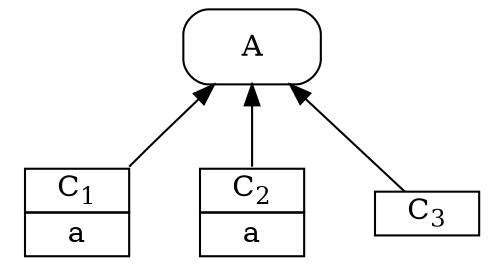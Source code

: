 digraph G {
	node [shape="Mrecord"];
	{rank=source;A_1 [ label = <<table border="0" cellspacing="0">
                    <tr><td width="50"  port="port1" border="0">A</td></tr>
                </table>>];}
	node [shape=none]; 
	{rank=same; 
		C_1 [label = <<table border="0" cellspacing="0">
                    <tr><td width="50"  port="port1" border="1">C<SUB>1</SUB></td></tr>
                    <tr><td width="50" border="1">a</td></tr>
                </table>>]; 
		C_2 [label = <<table border="0" cellspacing="0">
                    <tr><td width="50"  port="port1" border="1">C<SUB>2</SUB></td></tr>
                    <tr><td width="50" border="1">a</td></tr>
                </table>>];}
	{C_3 [label = <<table border="0" cellspacing="0">
                    <tr><td width="50"  port="port1" border="1">C<SUB>3</SUB></td></tr>
                </table>>];}
    {       
		C_1:port1:ne -> A_1;
		C_2:port1 -> A_1; 
		C_3:port1 -> A_1;
	}
}

